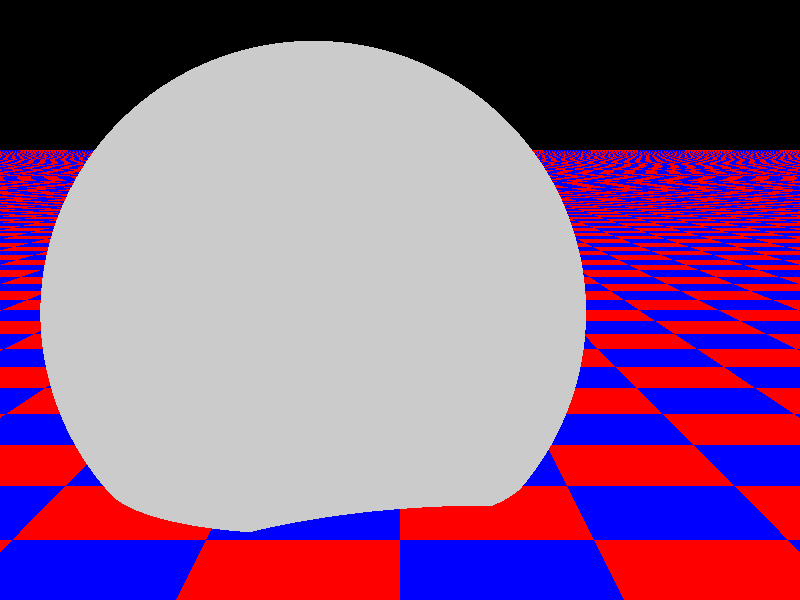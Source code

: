 // Martin Lercher 18:23 02.02.1996 

#include "colors.inc"
#include "textures.inc"
#include "shapes.inc"

camera {
	location <0, 2, -6>
	direction z*2
	look_at <0, 1, 2>
}

fog {color Gray60 distance 30}

plane {
	y,0
	pigment {
		checker
			color Red
			color Blue
	}
}

difference {
	sphere { -x, 1.1 }
	sphere { +x, 1.5}
	pigment { color Gray60 }
	finish {reflection 1 ambient 0 diffuse 0.2}
	scale 1.5
	rotate 70*y
	translate y
}

//cone {
//	y,0.3
//	<1,2,3>,1.0
//	open
//	pigment { DMFWood4 scale 4 }
//	finish {Shiny}
//}

//box {
//	<-1,0,0>,
//	<1,0.5,3>
//	pigment { DMFWood4 scale 4 }
//	rotate y*20
//}


//sphere {
//	<0, 1, 2>, 1
//	texture {
//		PinkAlabaster
//	}
//}

// light_source {	<-12, 14, -1> color Gray }
light_source {	<2, 4, -6> color White }